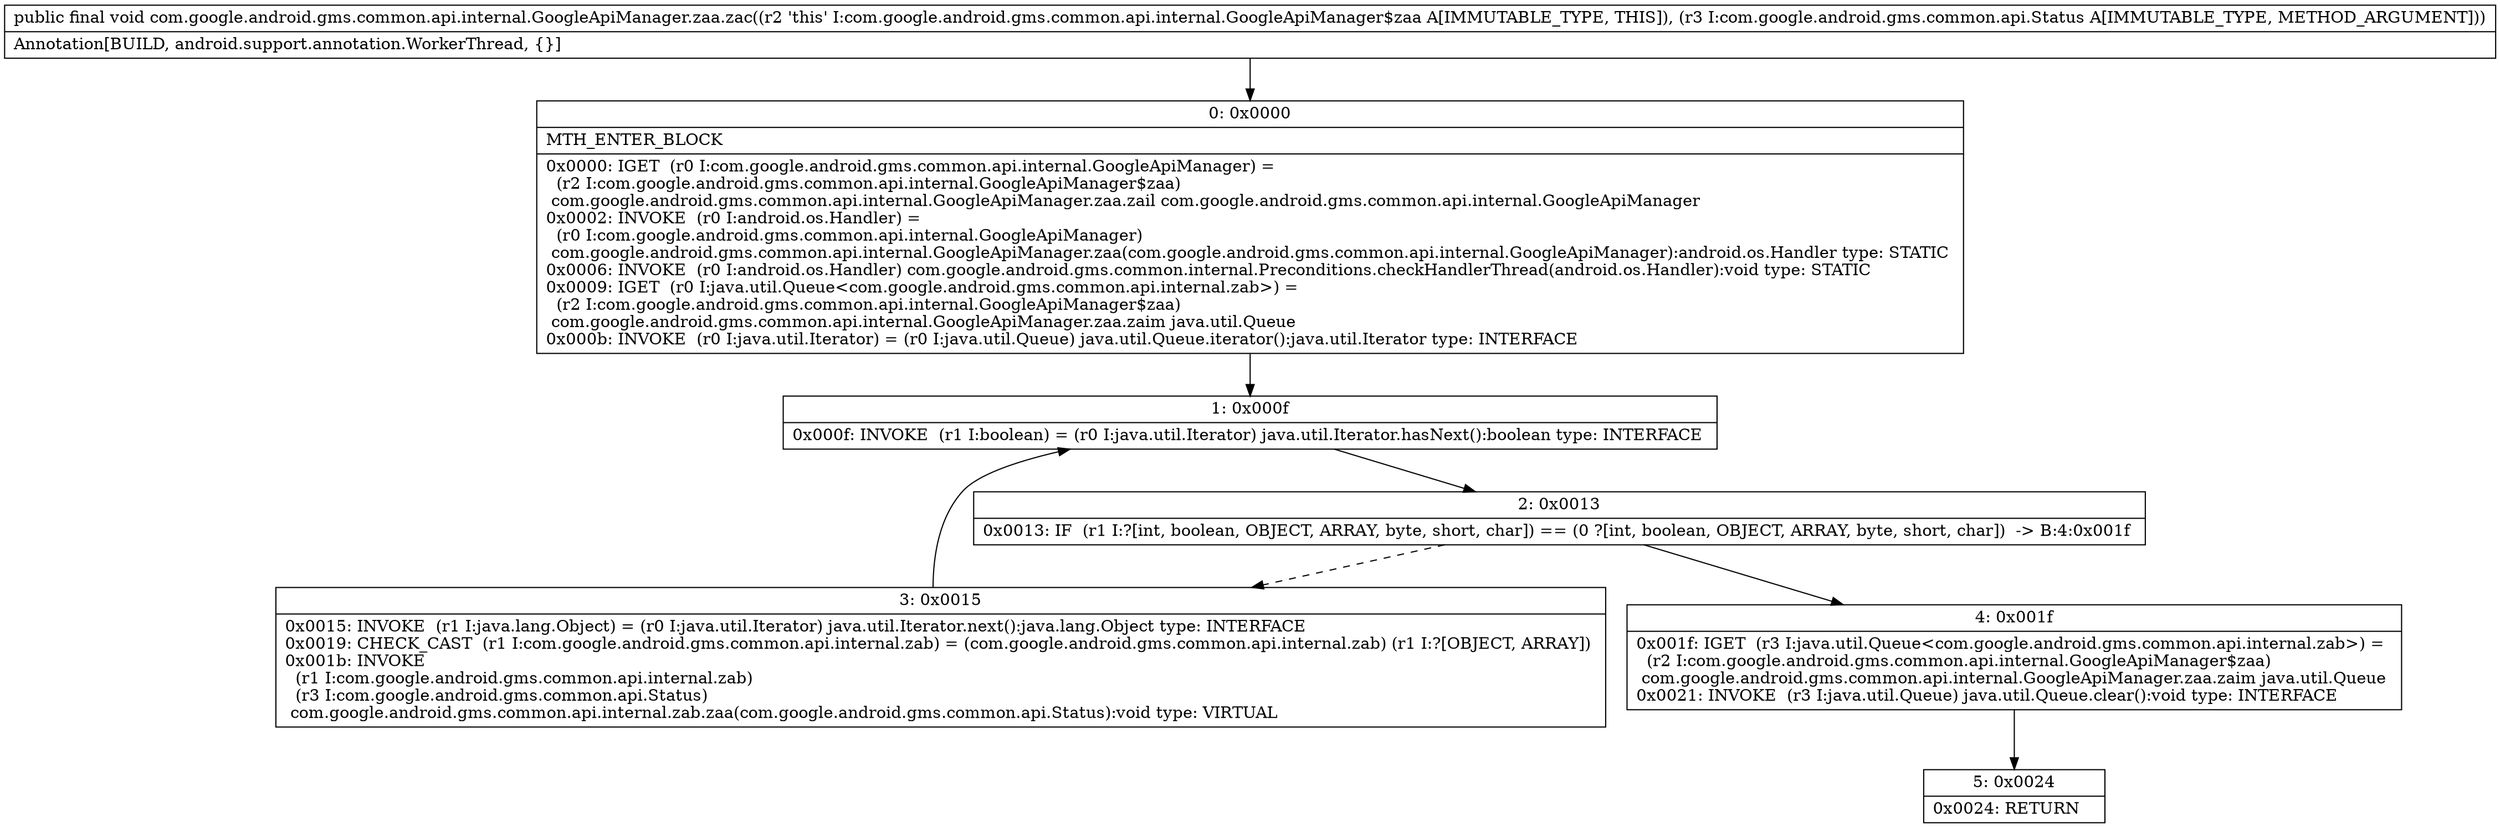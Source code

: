 digraph "CFG forcom.google.android.gms.common.api.internal.GoogleApiManager.zaa.zac(Lcom\/google\/android\/gms\/common\/api\/Status;)V" {
Node_0 [shape=record,label="{0\:\ 0x0000|MTH_ENTER_BLOCK\l|0x0000: IGET  (r0 I:com.google.android.gms.common.api.internal.GoogleApiManager) = \l  (r2 I:com.google.android.gms.common.api.internal.GoogleApiManager$zaa)\l com.google.android.gms.common.api.internal.GoogleApiManager.zaa.zail com.google.android.gms.common.api.internal.GoogleApiManager \l0x0002: INVOKE  (r0 I:android.os.Handler) = \l  (r0 I:com.google.android.gms.common.api.internal.GoogleApiManager)\l com.google.android.gms.common.api.internal.GoogleApiManager.zaa(com.google.android.gms.common.api.internal.GoogleApiManager):android.os.Handler type: STATIC \l0x0006: INVOKE  (r0 I:android.os.Handler) com.google.android.gms.common.internal.Preconditions.checkHandlerThread(android.os.Handler):void type: STATIC \l0x0009: IGET  (r0 I:java.util.Queue\<com.google.android.gms.common.api.internal.zab\>) = \l  (r2 I:com.google.android.gms.common.api.internal.GoogleApiManager$zaa)\l com.google.android.gms.common.api.internal.GoogleApiManager.zaa.zaim java.util.Queue \l0x000b: INVOKE  (r0 I:java.util.Iterator) = (r0 I:java.util.Queue) java.util.Queue.iterator():java.util.Iterator type: INTERFACE \l}"];
Node_1 [shape=record,label="{1\:\ 0x000f|0x000f: INVOKE  (r1 I:boolean) = (r0 I:java.util.Iterator) java.util.Iterator.hasNext():boolean type: INTERFACE \l}"];
Node_2 [shape=record,label="{2\:\ 0x0013|0x0013: IF  (r1 I:?[int, boolean, OBJECT, ARRAY, byte, short, char]) == (0 ?[int, boolean, OBJECT, ARRAY, byte, short, char])  \-\> B:4:0x001f \l}"];
Node_3 [shape=record,label="{3\:\ 0x0015|0x0015: INVOKE  (r1 I:java.lang.Object) = (r0 I:java.util.Iterator) java.util.Iterator.next():java.lang.Object type: INTERFACE \l0x0019: CHECK_CAST  (r1 I:com.google.android.gms.common.api.internal.zab) = (com.google.android.gms.common.api.internal.zab) (r1 I:?[OBJECT, ARRAY]) \l0x001b: INVOKE  \l  (r1 I:com.google.android.gms.common.api.internal.zab)\l  (r3 I:com.google.android.gms.common.api.Status)\l com.google.android.gms.common.api.internal.zab.zaa(com.google.android.gms.common.api.Status):void type: VIRTUAL \l}"];
Node_4 [shape=record,label="{4\:\ 0x001f|0x001f: IGET  (r3 I:java.util.Queue\<com.google.android.gms.common.api.internal.zab\>) = \l  (r2 I:com.google.android.gms.common.api.internal.GoogleApiManager$zaa)\l com.google.android.gms.common.api.internal.GoogleApiManager.zaa.zaim java.util.Queue \l0x0021: INVOKE  (r3 I:java.util.Queue) java.util.Queue.clear():void type: INTERFACE \l}"];
Node_5 [shape=record,label="{5\:\ 0x0024|0x0024: RETURN   \l}"];
MethodNode[shape=record,label="{public final void com.google.android.gms.common.api.internal.GoogleApiManager.zaa.zac((r2 'this' I:com.google.android.gms.common.api.internal.GoogleApiManager$zaa A[IMMUTABLE_TYPE, THIS]), (r3 I:com.google.android.gms.common.api.Status A[IMMUTABLE_TYPE, METHOD_ARGUMENT]))  | Annotation[BUILD, android.support.annotation.WorkerThread, \{\}]\l}"];
MethodNode -> Node_0;
Node_0 -> Node_1;
Node_1 -> Node_2;
Node_2 -> Node_3[style=dashed];
Node_2 -> Node_4;
Node_3 -> Node_1;
Node_4 -> Node_5;
}

